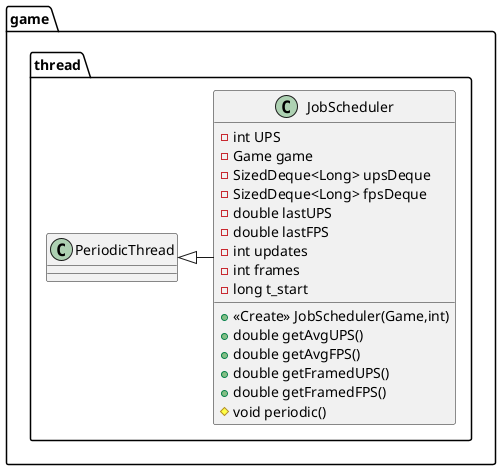 @startuml
class game.thread.JobScheduler {
- int UPS
- Game game
- SizedDeque<Long> upsDeque
- SizedDeque<Long> fpsDeque
- double lastUPS
- double lastFPS
- int updates
- int frames
- long t_start
+ <<Create>> JobScheduler(Game,int)
+ double getAvgUPS()
+ double getAvgFPS()
+ double getFramedUPS()
+ double getFramedFPS()
# void periodic()
}




game.thread.PeriodicThread <|- game.thread.JobScheduler
@enduml